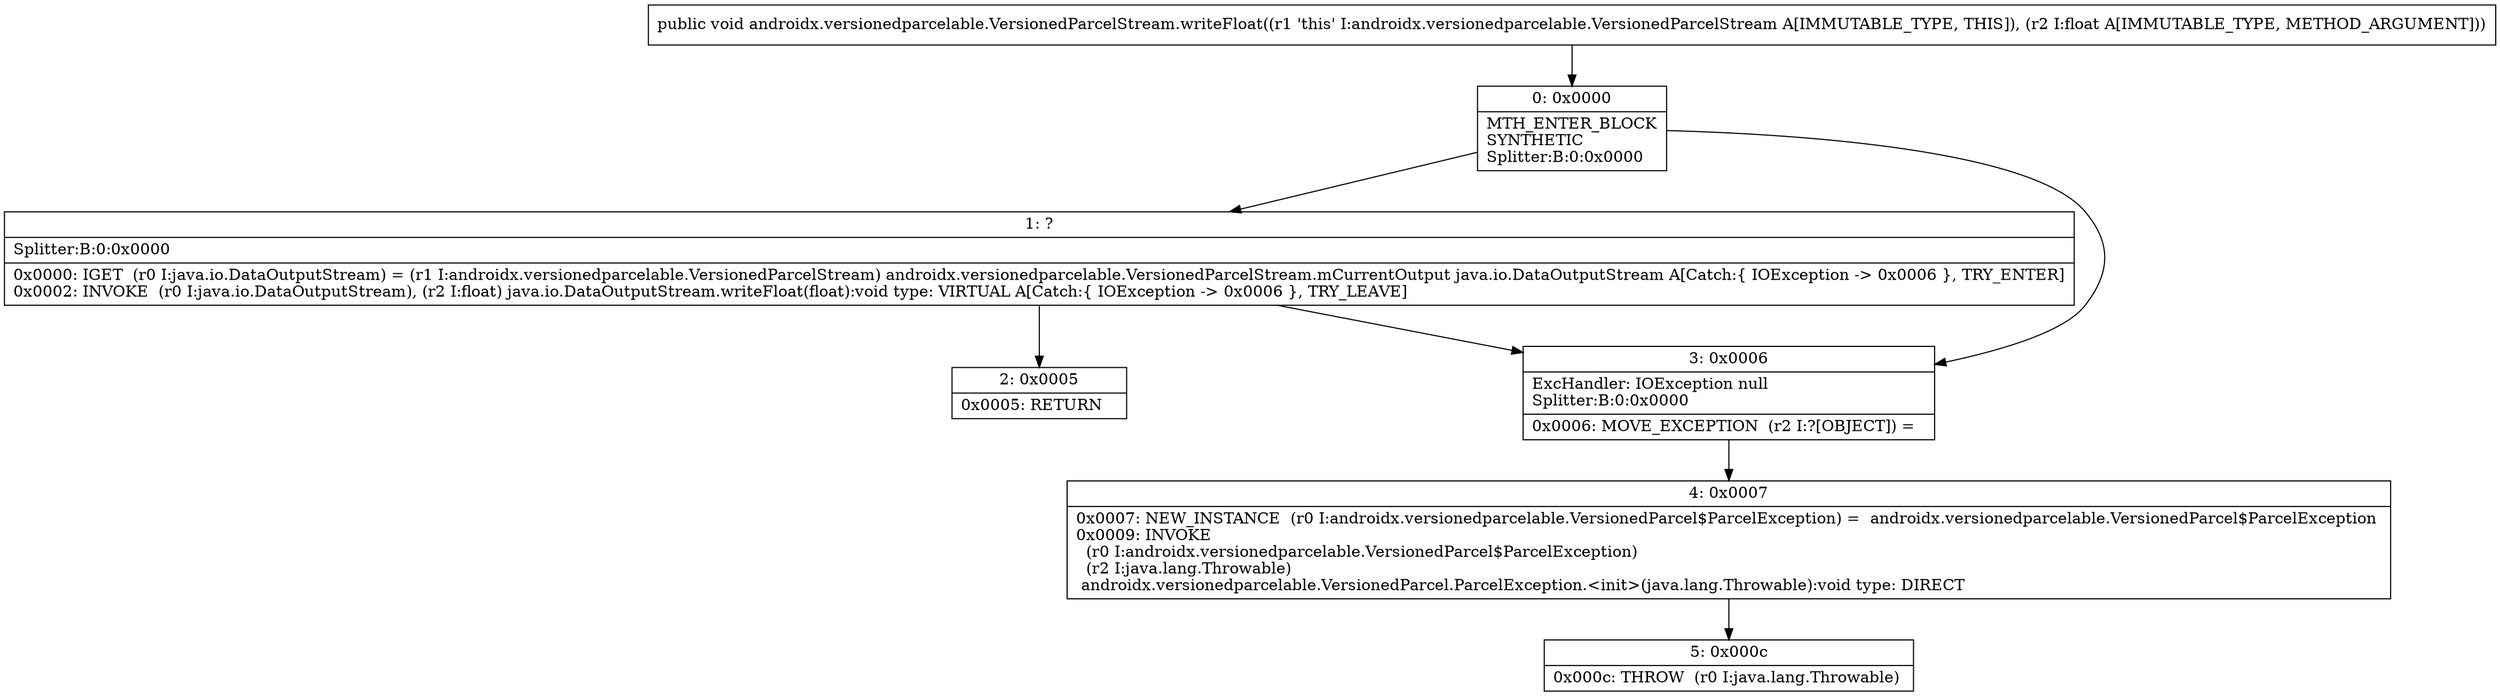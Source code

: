 digraph "CFG forandroidx.versionedparcelable.VersionedParcelStream.writeFloat(F)V" {
Node_0 [shape=record,label="{0\:\ 0x0000|MTH_ENTER_BLOCK\lSYNTHETIC\lSplitter:B:0:0x0000\l}"];
Node_1 [shape=record,label="{1\:\ ?|Splitter:B:0:0x0000\l|0x0000: IGET  (r0 I:java.io.DataOutputStream) = (r1 I:androidx.versionedparcelable.VersionedParcelStream) androidx.versionedparcelable.VersionedParcelStream.mCurrentOutput java.io.DataOutputStream A[Catch:\{ IOException \-\> 0x0006 \}, TRY_ENTER]\l0x0002: INVOKE  (r0 I:java.io.DataOutputStream), (r2 I:float) java.io.DataOutputStream.writeFloat(float):void type: VIRTUAL A[Catch:\{ IOException \-\> 0x0006 \}, TRY_LEAVE]\l}"];
Node_2 [shape=record,label="{2\:\ 0x0005|0x0005: RETURN   \l}"];
Node_3 [shape=record,label="{3\:\ 0x0006|ExcHandler: IOException null\lSplitter:B:0:0x0000\l|0x0006: MOVE_EXCEPTION  (r2 I:?[OBJECT]) =  \l}"];
Node_4 [shape=record,label="{4\:\ 0x0007|0x0007: NEW_INSTANCE  (r0 I:androidx.versionedparcelable.VersionedParcel$ParcelException) =  androidx.versionedparcelable.VersionedParcel$ParcelException \l0x0009: INVOKE  \l  (r0 I:androidx.versionedparcelable.VersionedParcel$ParcelException)\l  (r2 I:java.lang.Throwable)\l androidx.versionedparcelable.VersionedParcel.ParcelException.\<init\>(java.lang.Throwable):void type: DIRECT \l}"];
Node_5 [shape=record,label="{5\:\ 0x000c|0x000c: THROW  (r0 I:java.lang.Throwable) \l}"];
MethodNode[shape=record,label="{public void androidx.versionedparcelable.VersionedParcelStream.writeFloat((r1 'this' I:androidx.versionedparcelable.VersionedParcelStream A[IMMUTABLE_TYPE, THIS]), (r2 I:float A[IMMUTABLE_TYPE, METHOD_ARGUMENT])) }"];
MethodNode -> Node_0;
Node_0 -> Node_1;
Node_0 -> Node_3;
Node_1 -> Node_2;
Node_1 -> Node_3;
Node_3 -> Node_4;
Node_4 -> Node_5;
}

